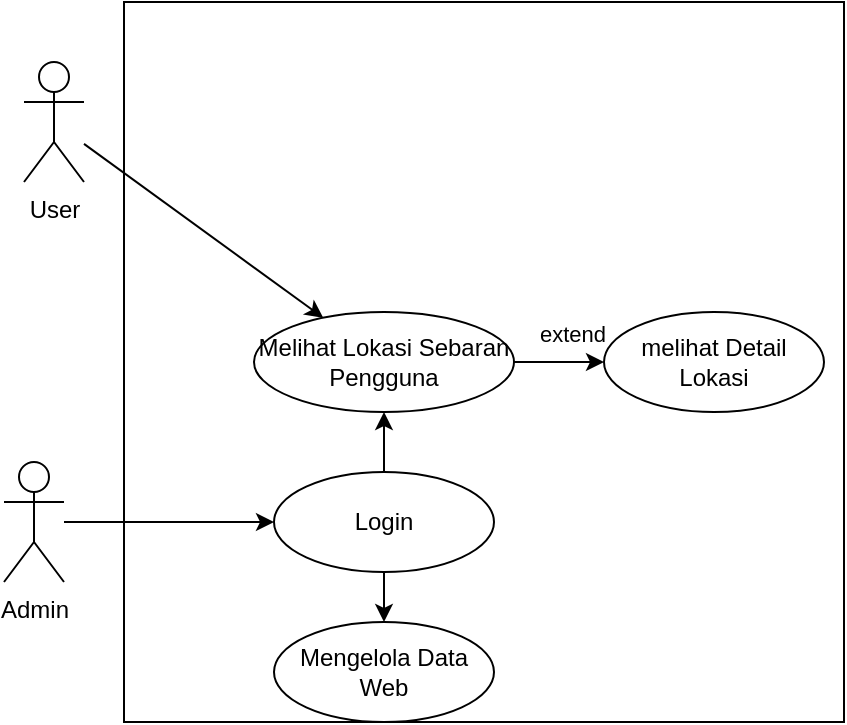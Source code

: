 <mxfile version="24.7.6">
  <diagram name="Page-1" id="nn96d9IBUdXU8P5-aG5S">
    <mxGraphModel dx="660" dy="457" grid="1" gridSize="10" guides="1" tooltips="1" connect="1" arrows="1" fold="1" page="1" pageScale="1" pageWidth="850" pageHeight="1100" math="0" shadow="0">
      <root>
        <mxCell id="0" />
        <mxCell id="1" parent="0" />
        <mxCell id="eWljaQQtlUlQl99zDNMi-1" value="User&lt;div&gt;&lt;br&gt;&lt;/div&gt;" style="shape=umlActor;verticalLabelPosition=bottom;verticalAlign=top;html=1;outlineConnect=0;" vertex="1" parent="1">
          <mxGeometry x="190" y="110" width="30" height="60" as="geometry" />
        </mxCell>
        <mxCell id="eWljaQQtlUlQl99zDNMi-2" value="" style="whiteSpace=wrap;html=1;aspect=fixed;" vertex="1" parent="1">
          <mxGeometry x="240" y="80" width="360" height="360" as="geometry" />
        </mxCell>
        <mxCell id="eWljaQQtlUlQl99zDNMi-13" style="rounded=0;orthogonalLoop=1;jettySize=auto;html=1;" edge="1" parent="1" source="eWljaQQtlUlQl99zDNMi-1" target="eWljaQQtlUlQl99zDNMi-3">
          <mxGeometry relative="1" as="geometry" />
        </mxCell>
        <mxCell id="eWljaQQtlUlQl99zDNMi-6" style="rounded=0;orthogonalLoop=1;jettySize=auto;html=1;" edge="1" parent="1" source="eWljaQQtlUlQl99zDNMi-3" target="eWljaQQtlUlQl99zDNMi-4">
          <mxGeometry relative="1" as="geometry" />
        </mxCell>
        <mxCell id="eWljaQQtlUlQl99zDNMi-7" value="extend" style="edgeLabel;html=1;align=center;verticalAlign=middle;resizable=0;points=[];" vertex="1" connectable="0" parent="eWljaQQtlUlQl99zDNMi-6">
          <mxGeometry x="-0.251" y="3" relative="1" as="geometry">
            <mxPoint x="12" y="-11" as="offset" />
          </mxGeometry>
        </mxCell>
        <mxCell id="eWljaQQtlUlQl99zDNMi-3" value="Melihat Lokasi Sebaran Pengguna" style="ellipse;whiteSpace=wrap;html=1;" vertex="1" parent="1">
          <mxGeometry x="305" y="235" width="130" height="50" as="geometry" />
        </mxCell>
        <mxCell id="eWljaQQtlUlQl99zDNMi-4" value="melihat Detail Lokasi" style="ellipse;whiteSpace=wrap;html=1;" vertex="1" parent="1">
          <mxGeometry x="480" y="235" width="110" height="50" as="geometry" />
        </mxCell>
        <mxCell id="eWljaQQtlUlQl99zDNMi-11" style="rounded=0;orthogonalLoop=1;jettySize=auto;html=1;" edge="1" parent="1" source="eWljaQQtlUlQl99zDNMi-9" target="eWljaQQtlUlQl99zDNMi-10">
          <mxGeometry relative="1" as="geometry" />
        </mxCell>
        <mxCell id="eWljaQQtlUlQl99zDNMi-9" value="Admin&lt;div&gt;&lt;br&gt;&lt;/div&gt;" style="shape=umlActor;verticalLabelPosition=bottom;verticalAlign=top;html=1;outlineConnect=0;" vertex="1" parent="1">
          <mxGeometry x="180" y="310" width="30" height="60" as="geometry" />
        </mxCell>
        <mxCell id="eWljaQQtlUlQl99zDNMi-14" style="rounded=0;orthogonalLoop=1;jettySize=auto;html=1;" edge="1" parent="1" source="eWljaQQtlUlQl99zDNMi-10" target="eWljaQQtlUlQl99zDNMi-12">
          <mxGeometry relative="1" as="geometry" />
        </mxCell>
        <mxCell id="eWljaQQtlUlQl99zDNMi-15" style="rounded=0;orthogonalLoop=1;jettySize=auto;html=1;" edge="1" parent="1" source="eWljaQQtlUlQl99zDNMi-10" target="eWljaQQtlUlQl99zDNMi-3">
          <mxGeometry relative="1" as="geometry" />
        </mxCell>
        <mxCell id="eWljaQQtlUlQl99zDNMi-10" value="Login" style="ellipse;whiteSpace=wrap;html=1;" vertex="1" parent="1">
          <mxGeometry x="315" y="315" width="110" height="50" as="geometry" />
        </mxCell>
        <mxCell id="eWljaQQtlUlQl99zDNMi-12" value="Mengelola Data Web" style="ellipse;whiteSpace=wrap;html=1;" vertex="1" parent="1">
          <mxGeometry x="315" y="390" width="110" height="50" as="geometry" />
        </mxCell>
      </root>
    </mxGraphModel>
  </diagram>
</mxfile>
